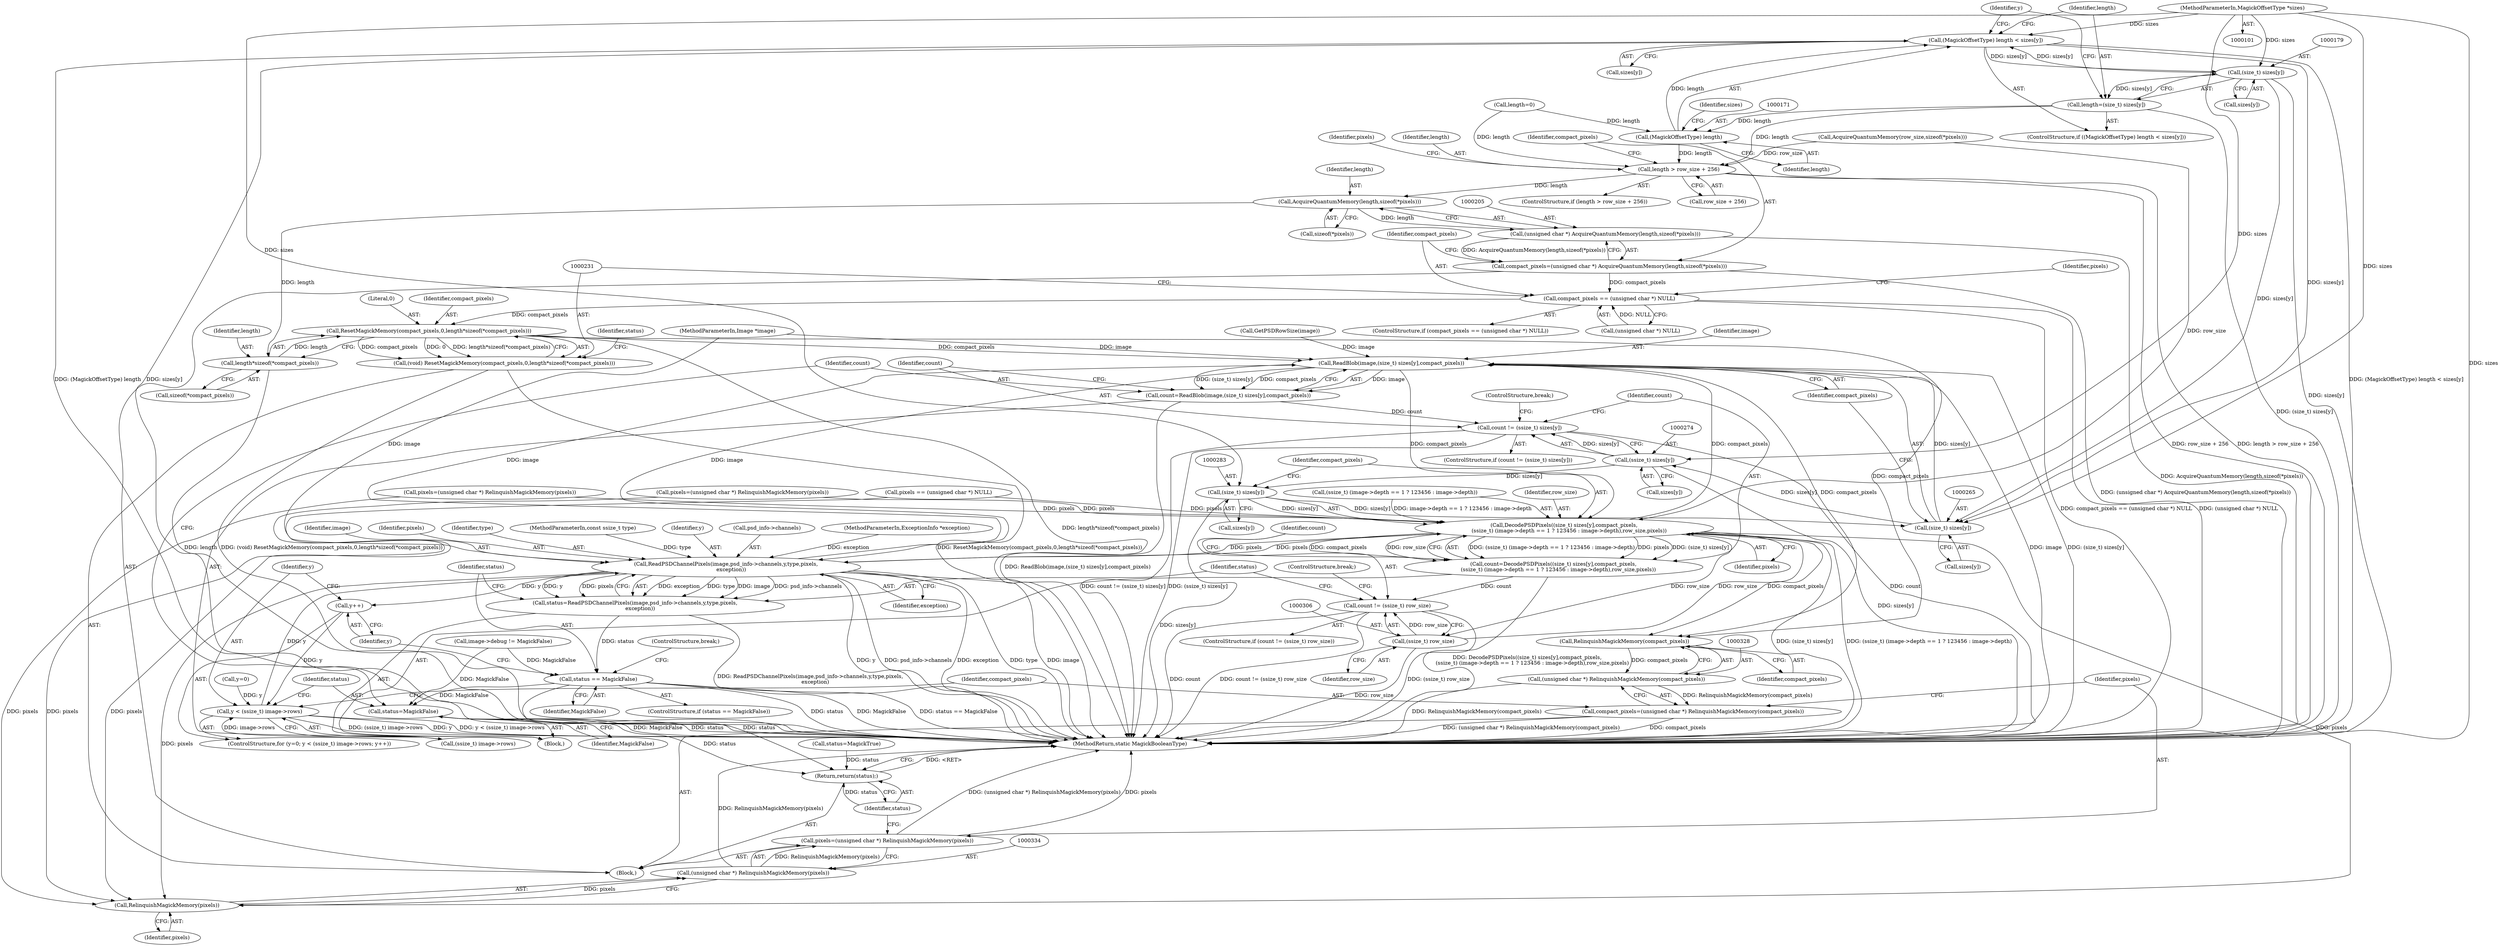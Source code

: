 digraph "0_ImageMagick_d4ec73f866a7c42a2e7f301fcd696e5cb7a7d3ab_0@pointer" {
"1000105" [label="(MethodParameterIn,MagickOffsetType *sizes)"];
"1000169" [label="(Call,(MagickOffsetType) length < sizes[y])"];
"1000178" [label="(Call,(size_t) sizes[y])"];
"1000176" [label="(Call,length=(size_t) sizes[y])"];
"1000170" [label="(Call,(MagickOffsetType) length)"];
"1000184" [label="(Call,length > row_size + 256)"];
"1000206" [label="(Call,AcquireQuantumMemory(length,sizeof(*pixels)))"];
"1000204" [label="(Call,(unsigned char *) AcquireQuantumMemory(length,sizeof(*pixels)))"];
"1000202" [label="(Call,compact_pixels=(unsigned char *) AcquireQuantumMemory(length,sizeof(*pixels)))"];
"1000212" [label="(Call,compact_pixels == (unsigned char *) NULL)"];
"1000232" [label="(Call,ResetMagickMemory(compact_pixels,0,length*sizeof(*compact_pixels)))"];
"1000230" [label="(Call,(void) ResetMagickMemory(compact_pixels,0,length*sizeof(*compact_pixels)))"];
"1000262" [label="(Call,ReadBlob(image,(size_t) sizes[y],compact_pixels))"];
"1000260" [label="(Call,count=ReadBlob(image,(size_t) sizes[y],compact_pixels))"];
"1000271" [label="(Call,count != (ssize_t) sizes[y])"];
"1000281" [label="(Call,DecodePSDPixels((size_t) sizes[y],compact_pixels,\n      (ssize_t) (image->depth == 1 ? 123456 : image->depth),row_size,pixels))"];
"1000279" [label="(Call,count=DecodePSDPixels((size_t) sizes[y],compact_pixels,\n      (ssize_t) (image->depth == 1 ? 123456 : image->depth),row_size,pixels))"];
"1000303" [label="(Call,count != (ssize_t) row_size)"];
"1000305" [label="(Call,(ssize_t) row_size)"];
"1000311" [label="(Call,ReadPSDChannelPixels(image,psd_info->channels,y,type,pixels,\n      exception))"];
"1000254" [label="(Call,y++)"];
"1000247" [label="(Call,y < (ssize_t) image->rows)"];
"1000309" [label="(Call,status=ReadPSDChannelPixels(image,psd_info->channels,y,type,pixels,\n      exception))"];
"1000321" [label="(Call,status == MagickFalse)"];
"1000257" [label="(Call,status=MagickFalse)"];
"1000337" [label="(Return,return(status);)"];
"1000335" [label="(Call,RelinquishMagickMemory(pixels))"];
"1000333" [label="(Call,(unsigned char *) RelinquishMagickMemory(pixels))"];
"1000331" [label="(Call,pixels=(unsigned char *) RelinquishMagickMemory(pixels))"];
"1000329" [label="(Call,RelinquishMagickMemory(compact_pixels))"];
"1000327" [label="(Call,(unsigned char *) RelinquishMagickMemory(compact_pixels))"];
"1000325" [label="(Call,compact_pixels=(unsigned char *) RelinquishMagickMemory(compact_pixels))"];
"1000235" [label="(Call,length*sizeof(*compact_pixels))"];
"1000264" [label="(Call,(size_t) sizes[y])"];
"1000273" [label="(Call,(ssize_t) sizes[y])"];
"1000282" [label="(Call,(size_t) sizes[y])"];
"1000204" [label="(Call,(unsigned char *) AcquireQuantumMemory(length,sizeof(*pixels)))"];
"1000104" [label="(MethodParameterIn,const ssize_t type)"];
"1000172" [label="(Identifier,length)"];
"1000281" [label="(Call,DecodePSDPixels((size_t) sizes[y],compact_pixels,\n      (ssize_t) (image->depth == 1 ? 123456 : image->depth),row_size,pixels))"];
"1000178" [label="(Call,(size_t) sizes[y])"];
"1000270" [label="(ControlStructure,if (count != (ssize_t) sizes[y]))"];
"1000234" [label="(Literal,0)"];
"1000105" [label="(MethodParameterIn,MagickOffsetType *sizes)"];
"1000180" [label="(Call,sizes[y])"];
"1000248" [label="(Identifier,y)"];
"1000219" [label="(Identifier,pixels)"];
"1000271" [label="(Call,count != (ssize_t) sizes[y])"];
"1000116" [label="(Call,image->debug != MagickFalse)"];
"1000176" [label="(Call,length=(size_t) sizes[y])"];
"1000263" [label="(Identifier,image)"];
"1000260" [label="(Call,count=ReadBlob(image,(size_t) sizes[y],compact_pixels))"];
"1000280" [label="(Identifier,count)"];
"1000212" [label="(Call,compact_pixels == (unsigned char *) NULL)"];
"1000311" [label="(Call,ReadPSDChannelPixels(image,psd_info->channels,y,type,pixels,\n      exception))"];
"1000262" [label="(Call,ReadBlob(image,(size_t) sizes[y],compact_pixels))"];
"1000321" [label="(Call,status == MagickFalse)"];
"1000256" [label="(Block,)"];
"1000275" [label="(Call,sizes[y])"];
"1000320" [label="(ControlStructure,if (status == MagickFalse))"];
"1000152" [label="(Call,length=0)"];
"1000243" [label="(ControlStructure,for (y=0; y < (ssize_t) image->rows; y++))"];
"1000316" [label="(Identifier,y)"];
"1000240" [label="(Call,status=MagickTrue)"];
"1000309" [label="(Call,status=ReadPSDChannelPixels(image,psd_info->channels,y,type,pixels,\n      exception))"];
"1000331" [label="(Call,pixels=(unsigned char *) RelinquishMagickMemory(pixels))"];
"1000207" [label="(Identifier,length)"];
"1000247" [label="(Call,y < (ssize_t) image->rows)"];
"1000279" [label="(Call,count=DecodePSDPixels((size_t) sizes[y],compact_pixels,\n      (ssize_t) (image->depth == 1 ? 123456 : image->depth),row_size,pixels))"];
"1000313" [label="(Call,psd_info->channels)"];
"1000107" [label="(Block,)"];
"1000319" [label="(Identifier,exception)"];
"1000326" [label="(Identifier,compact_pixels)"];
"1000177" [label="(Identifier,length)"];
"1000106" [label="(MethodParameterIn,ExceptionInfo *exception)"];
"1000168" [label="(ControlStructure,if ((MagickOffsetType) length < sizes[y]))"];
"1000304" [label="(Identifier,count)"];
"1000269" [label="(Identifier,compact_pixels)"];
"1000273" [label="(Call,(ssize_t) sizes[y])"];
"1000312" [label="(Identifier,image)"];
"1000338" [label="(Identifier,status)"];
"1000203" [label="(Identifier,compact_pixels)"];
"1000191" [label="(Identifier,pixels)"];
"1000327" [label="(Call,(unsigned char *) RelinquishMagickMemory(compact_pixels))"];
"1000332" [label="(Identifier,pixels)"];
"1000278" [label="(ControlStructure,break;)"];
"1000333" [label="(Call,(unsigned char *) RelinquishMagickMemory(pixels))"];
"1000206" [label="(Call,AcquireQuantumMemory(length,sizeof(*pixels)))"];
"1000318" [label="(Identifier,pixels)"];
"1000236" [label="(Identifier,length)"];
"1000230" [label="(Call,(void) ResetMagickMemory(compact_pixels,0,length*sizeof(*compact_pixels)))"];
"1000233" [label="(Identifier,compact_pixels)"];
"1000282" [label="(Call,(size_t) sizes[y])"];
"1000305" [label="(Call,(ssize_t) row_size)"];
"1000232" [label="(Call,ResetMagickMemory(compact_pixels,0,length*sizeof(*compact_pixels)))"];
"1000335" [label="(Call,RelinquishMagickMemory(pixels))"];
"1000218" [label="(Call,pixels=(unsigned char *) RelinquishMagickMemory(pixels))"];
"1000324" [label="(ControlStructure,break;)"];
"1000266" [label="(Call,sizes[y])"];
"1000235" [label="(Call,length*sizeof(*compact_pixels))"];
"1000325" [label="(Call,compact_pixels=(unsigned char *) RelinquishMagickMemory(compact_pixels))"];
"1000129" [label="(Call,GetPSDRowSize(image))"];
"1000308" [label="(ControlStructure,break;)"];
"1000135" [label="(Call,AcquireQuantumMemory(row_size,sizeof(*pixels)))"];
"1000261" [label="(Identifier,count)"];
"1000214" [label="(Call,(unsigned char *) NULL)"];
"1000307" [label="(Identifier,row_size)"];
"1000249" [label="(Call,(ssize_t) image->rows)"];
"1000184" [label="(Call,length > row_size + 256)"];
"1000264" [label="(Call,(size_t) sizes[y])"];
"1000244" [label="(Call,y=0)"];
"1000272" [label="(Identifier,count)"];
"1000339" [label="(MethodReturn,static MagickBooleanType)"];
"1000170" [label="(Call,(MagickOffsetType) length)"];
"1000186" [label="(Call,row_size + 256)"];
"1000300" [label="(Identifier,row_size)"];
"1000190" [label="(Call,pixels=(unsigned char *) RelinquishMagickMemory(pixels))"];
"1000258" [label="(Identifier,status)"];
"1000241" [label="(Identifier,status)"];
"1000301" [label="(Identifier,pixels)"];
"1000208" [label="(Call,sizeof(*pixels))"];
"1000322" [label="(Identifier,status)"];
"1000185" [label="(Identifier,length)"];
"1000330" [label="(Identifier,compact_pixels)"];
"1000211" [label="(ControlStructure,if (compact_pixels == (unsigned char *) NULL))"];
"1000183" [label="(ControlStructure,if (length > row_size + 256))"];
"1000329" [label="(Call,RelinquishMagickMemory(compact_pixels))"];
"1000317" [label="(Identifier,type)"];
"1000255" [label="(Identifier,y)"];
"1000336" [label="(Identifier,pixels)"];
"1000310" [label="(Identifier,status)"];
"1000303" [label="(Call,count != (ssize_t) row_size)"];
"1000202" [label="(Call,compact_pixels=(unsigned char *) AcquireQuantumMemory(length,sizeof(*pixels)))"];
"1000169" [label="(Call,(MagickOffsetType) length < sizes[y])"];
"1000259" [label="(Identifier,MagickFalse)"];
"1000323" [label="(Identifier,MagickFalse)"];
"1000284" [label="(Call,sizes[y])"];
"1000102" [label="(MethodParameterIn,Image *image)"];
"1000174" [label="(Identifier,sizes)"];
"1000337" [label="(Return,return(status);)"];
"1000237" [label="(Call,sizeof(*compact_pixels))"];
"1000213" [label="(Identifier,compact_pixels)"];
"1000141" [label="(Call,pixels == (unsigned char *) NULL)"];
"1000302" [label="(ControlStructure,if (count != (ssize_t) row_size))"];
"1000254" [label="(Call,y++)"];
"1000257" [label="(Call,status=MagickFalse)"];
"1000173" [label="(Call,sizes[y])"];
"1000287" [label="(Identifier,compact_pixels)"];
"1000167" [label="(Identifier,y)"];
"1000288" [label="(Call,(ssize_t) (image->depth == 1 ? 123456 : image->depth))"];
"1000105" -> "1000101"  [label="AST: "];
"1000105" -> "1000339"  [label="DDG: sizes"];
"1000105" -> "1000169"  [label="DDG: sizes"];
"1000105" -> "1000178"  [label="DDG: sizes"];
"1000105" -> "1000264"  [label="DDG: sizes"];
"1000105" -> "1000273"  [label="DDG: sizes"];
"1000105" -> "1000282"  [label="DDG: sizes"];
"1000169" -> "1000168"  [label="AST: "];
"1000169" -> "1000173"  [label="CFG: "];
"1000170" -> "1000169"  [label="AST: "];
"1000173" -> "1000169"  [label="AST: "];
"1000177" -> "1000169"  [label="CFG: "];
"1000167" -> "1000169"  [label="CFG: "];
"1000169" -> "1000339"  [label="DDG: (MagickOffsetType) length < sizes[y]"];
"1000169" -> "1000339"  [label="DDG: sizes[y]"];
"1000169" -> "1000339"  [label="DDG: (MagickOffsetType) length"];
"1000170" -> "1000169"  [label="DDG: length"];
"1000178" -> "1000169"  [label="DDG: sizes[y]"];
"1000169" -> "1000178"  [label="DDG: sizes[y]"];
"1000169" -> "1000264"  [label="DDG: sizes[y]"];
"1000178" -> "1000176"  [label="AST: "];
"1000178" -> "1000180"  [label="CFG: "];
"1000179" -> "1000178"  [label="AST: "];
"1000180" -> "1000178"  [label="AST: "];
"1000176" -> "1000178"  [label="CFG: "];
"1000178" -> "1000339"  [label="DDG: sizes[y]"];
"1000178" -> "1000176"  [label="DDG: sizes[y]"];
"1000178" -> "1000264"  [label="DDG: sizes[y]"];
"1000176" -> "1000168"  [label="AST: "];
"1000177" -> "1000176"  [label="AST: "];
"1000167" -> "1000176"  [label="CFG: "];
"1000176" -> "1000339"  [label="DDG: (size_t) sizes[y]"];
"1000176" -> "1000170"  [label="DDG: length"];
"1000176" -> "1000184"  [label="DDG: length"];
"1000170" -> "1000172"  [label="CFG: "];
"1000171" -> "1000170"  [label="AST: "];
"1000172" -> "1000170"  [label="AST: "];
"1000174" -> "1000170"  [label="CFG: "];
"1000152" -> "1000170"  [label="DDG: length"];
"1000170" -> "1000184"  [label="DDG: length"];
"1000184" -> "1000183"  [label="AST: "];
"1000184" -> "1000186"  [label="CFG: "];
"1000185" -> "1000184"  [label="AST: "];
"1000186" -> "1000184"  [label="AST: "];
"1000191" -> "1000184"  [label="CFG: "];
"1000203" -> "1000184"  [label="CFG: "];
"1000184" -> "1000339"  [label="DDG: row_size + 256"];
"1000184" -> "1000339"  [label="DDG: length > row_size + 256"];
"1000152" -> "1000184"  [label="DDG: length"];
"1000135" -> "1000184"  [label="DDG: row_size"];
"1000184" -> "1000206"  [label="DDG: length"];
"1000206" -> "1000204"  [label="AST: "];
"1000206" -> "1000208"  [label="CFG: "];
"1000207" -> "1000206"  [label="AST: "];
"1000208" -> "1000206"  [label="AST: "];
"1000204" -> "1000206"  [label="CFG: "];
"1000206" -> "1000204"  [label="DDG: length"];
"1000206" -> "1000235"  [label="DDG: length"];
"1000204" -> "1000202"  [label="AST: "];
"1000205" -> "1000204"  [label="AST: "];
"1000202" -> "1000204"  [label="CFG: "];
"1000204" -> "1000339"  [label="DDG: AcquireQuantumMemory(length,sizeof(*pixels))"];
"1000204" -> "1000202"  [label="DDG: AcquireQuantumMemory(length,sizeof(*pixels))"];
"1000202" -> "1000107"  [label="AST: "];
"1000203" -> "1000202"  [label="AST: "];
"1000213" -> "1000202"  [label="CFG: "];
"1000202" -> "1000339"  [label="DDG: (unsigned char *) AcquireQuantumMemory(length,sizeof(*pixels))"];
"1000202" -> "1000212"  [label="DDG: compact_pixels"];
"1000212" -> "1000211"  [label="AST: "];
"1000212" -> "1000214"  [label="CFG: "];
"1000213" -> "1000212"  [label="AST: "];
"1000214" -> "1000212"  [label="AST: "];
"1000219" -> "1000212"  [label="CFG: "];
"1000231" -> "1000212"  [label="CFG: "];
"1000212" -> "1000339"  [label="DDG: (unsigned char *) NULL"];
"1000212" -> "1000339"  [label="DDG: compact_pixels == (unsigned char *) NULL"];
"1000214" -> "1000212"  [label="DDG: NULL"];
"1000212" -> "1000232"  [label="DDG: compact_pixels"];
"1000232" -> "1000230"  [label="AST: "];
"1000232" -> "1000235"  [label="CFG: "];
"1000233" -> "1000232"  [label="AST: "];
"1000234" -> "1000232"  [label="AST: "];
"1000235" -> "1000232"  [label="AST: "];
"1000230" -> "1000232"  [label="CFG: "];
"1000232" -> "1000339"  [label="DDG: length*sizeof(*compact_pixels)"];
"1000232" -> "1000230"  [label="DDG: compact_pixels"];
"1000232" -> "1000230"  [label="DDG: 0"];
"1000232" -> "1000230"  [label="DDG: length*sizeof(*compact_pixels)"];
"1000235" -> "1000232"  [label="DDG: length"];
"1000232" -> "1000262"  [label="DDG: compact_pixels"];
"1000232" -> "1000329"  [label="DDG: compact_pixels"];
"1000230" -> "1000107"  [label="AST: "];
"1000231" -> "1000230"  [label="AST: "];
"1000241" -> "1000230"  [label="CFG: "];
"1000230" -> "1000339"  [label="DDG: ResetMagickMemory(compact_pixels,0,length*sizeof(*compact_pixels))"];
"1000230" -> "1000339"  [label="DDG: (void) ResetMagickMemory(compact_pixels,0,length*sizeof(*compact_pixels))"];
"1000262" -> "1000260"  [label="AST: "];
"1000262" -> "1000269"  [label="CFG: "];
"1000263" -> "1000262"  [label="AST: "];
"1000264" -> "1000262"  [label="AST: "];
"1000269" -> "1000262"  [label="AST: "];
"1000260" -> "1000262"  [label="CFG: "];
"1000262" -> "1000339"  [label="DDG: (size_t) sizes[y]"];
"1000262" -> "1000339"  [label="DDG: image"];
"1000262" -> "1000260"  [label="DDG: image"];
"1000262" -> "1000260"  [label="DDG: (size_t) sizes[y]"];
"1000262" -> "1000260"  [label="DDG: compact_pixels"];
"1000129" -> "1000262"  [label="DDG: image"];
"1000311" -> "1000262"  [label="DDG: image"];
"1000102" -> "1000262"  [label="DDG: image"];
"1000264" -> "1000262"  [label="DDG: sizes[y]"];
"1000281" -> "1000262"  [label="DDG: compact_pixels"];
"1000262" -> "1000281"  [label="DDG: compact_pixels"];
"1000262" -> "1000311"  [label="DDG: image"];
"1000262" -> "1000329"  [label="DDG: compact_pixels"];
"1000260" -> "1000256"  [label="AST: "];
"1000261" -> "1000260"  [label="AST: "];
"1000272" -> "1000260"  [label="CFG: "];
"1000260" -> "1000339"  [label="DDG: ReadBlob(image,(size_t) sizes[y],compact_pixels)"];
"1000260" -> "1000271"  [label="DDG: count"];
"1000271" -> "1000270"  [label="AST: "];
"1000271" -> "1000273"  [label="CFG: "];
"1000272" -> "1000271"  [label="AST: "];
"1000273" -> "1000271"  [label="AST: "];
"1000278" -> "1000271"  [label="CFG: "];
"1000280" -> "1000271"  [label="CFG: "];
"1000271" -> "1000339"  [label="DDG: (ssize_t) sizes[y]"];
"1000271" -> "1000339"  [label="DDG: count"];
"1000271" -> "1000339"  [label="DDG: count != (ssize_t) sizes[y]"];
"1000273" -> "1000271"  [label="DDG: sizes[y]"];
"1000281" -> "1000279"  [label="AST: "];
"1000281" -> "1000301"  [label="CFG: "];
"1000282" -> "1000281"  [label="AST: "];
"1000287" -> "1000281"  [label="AST: "];
"1000288" -> "1000281"  [label="AST: "];
"1000300" -> "1000281"  [label="AST: "];
"1000301" -> "1000281"  [label="AST: "];
"1000279" -> "1000281"  [label="CFG: "];
"1000281" -> "1000339"  [label="DDG: (size_t) sizes[y]"];
"1000281" -> "1000339"  [label="DDG: (ssize_t) (image->depth == 1 ? 123456 : image->depth)"];
"1000281" -> "1000279"  [label="DDG: (ssize_t) (image->depth == 1 ? 123456 : image->depth)"];
"1000281" -> "1000279"  [label="DDG: pixels"];
"1000281" -> "1000279"  [label="DDG: (size_t) sizes[y]"];
"1000281" -> "1000279"  [label="DDG: compact_pixels"];
"1000281" -> "1000279"  [label="DDG: row_size"];
"1000282" -> "1000281"  [label="DDG: sizes[y]"];
"1000288" -> "1000281"  [label="DDG: image->depth == 1 ? 123456 : image->depth"];
"1000305" -> "1000281"  [label="DDG: row_size"];
"1000135" -> "1000281"  [label="DDG: row_size"];
"1000141" -> "1000281"  [label="DDG: pixels"];
"1000311" -> "1000281"  [label="DDG: pixels"];
"1000218" -> "1000281"  [label="DDG: pixels"];
"1000190" -> "1000281"  [label="DDG: pixels"];
"1000281" -> "1000305"  [label="DDG: row_size"];
"1000281" -> "1000311"  [label="DDG: pixels"];
"1000281" -> "1000329"  [label="DDG: compact_pixels"];
"1000281" -> "1000335"  [label="DDG: pixels"];
"1000279" -> "1000256"  [label="AST: "];
"1000280" -> "1000279"  [label="AST: "];
"1000304" -> "1000279"  [label="CFG: "];
"1000279" -> "1000339"  [label="DDG: DecodePSDPixels((size_t) sizes[y],compact_pixels,\n      (ssize_t) (image->depth == 1 ? 123456 : image->depth),row_size,pixels)"];
"1000279" -> "1000303"  [label="DDG: count"];
"1000303" -> "1000302"  [label="AST: "];
"1000303" -> "1000305"  [label="CFG: "];
"1000304" -> "1000303"  [label="AST: "];
"1000305" -> "1000303"  [label="AST: "];
"1000308" -> "1000303"  [label="CFG: "];
"1000310" -> "1000303"  [label="CFG: "];
"1000303" -> "1000339"  [label="DDG: count"];
"1000303" -> "1000339"  [label="DDG: count != (ssize_t) row_size"];
"1000303" -> "1000339"  [label="DDG: (ssize_t) row_size"];
"1000305" -> "1000303"  [label="DDG: row_size"];
"1000305" -> "1000307"  [label="CFG: "];
"1000306" -> "1000305"  [label="AST: "];
"1000307" -> "1000305"  [label="AST: "];
"1000305" -> "1000339"  [label="DDG: row_size"];
"1000311" -> "1000309"  [label="AST: "];
"1000311" -> "1000319"  [label="CFG: "];
"1000312" -> "1000311"  [label="AST: "];
"1000313" -> "1000311"  [label="AST: "];
"1000316" -> "1000311"  [label="AST: "];
"1000317" -> "1000311"  [label="AST: "];
"1000318" -> "1000311"  [label="AST: "];
"1000319" -> "1000311"  [label="AST: "];
"1000309" -> "1000311"  [label="CFG: "];
"1000311" -> "1000339"  [label="DDG: image"];
"1000311" -> "1000339"  [label="DDG: y"];
"1000311" -> "1000339"  [label="DDG: psd_info->channels"];
"1000311" -> "1000339"  [label="DDG: exception"];
"1000311" -> "1000339"  [label="DDG: type"];
"1000311" -> "1000254"  [label="DDG: y"];
"1000311" -> "1000309"  [label="DDG: exception"];
"1000311" -> "1000309"  [label="DDG: type"];
"1000311" -> "1000309"  [label="DDG: image"];
"1000311" -> "1000309"  [label="DDG: psd_info->channels"];
"1000311" -> "1000309"  [label="DDG: y"];
"1000311" -> "1000309"  [label="DDG: pixels"];
"1000102" -> "1000311"  [label="DDG: image"];
"1000247" -> "1000311"  [label="DDG: y"];
"1000104" -> "1000311"  [label="DDG: type"];
"1000106" -> "1000311"  [label="DDG: exception"];
"1000311" -> "1000335"  [label="DDG: pixels"];
"1000254" -> "1000243"  [label="AST: "];
"1000254" -> "1000255"  [label="CFG: "];
"1000255" -> "1000254"  [label="AST: "];
"1000248" -> "1000254"  [label="CFG: "];
"1000254" -> "1000247"  [label="DDG: y"];
"1000247" -> "1000243"  [label="AST: "];
"1000247" -> "1000249"  [label="CFG: "];
"1000248" -> "1000247"  [label="AST: "];
"1000249" -> "1000247"  [label="AST: "];
"1000258" -> "1000247"  [label="CFG: "];
"1000326" -> "1000247"  [label="CFG: "];
"1000247" -> "1000339"  [label="DDG: y"];
"1000247" -> "1000339"  [label="DDG: y < (ssize_t) image->rows"];
"1000247" -> "1000339"  [label="DDG: (ssize_t) image->rows"];
"1000244" -> "1000247"  [label="DDG: y"];
"1000249" -> "1000247"  [label="DDG: image->rows"];
"1000309" -> "1000256"  [label="AST: "];
"1000310" -> "1000309"  [label="AST: "];
"1000322" -> "1000309"  [label="CFG: "];
"1000309" -> "1000339"  [label="DDG: ReadPSDChannelPixels(image,psd_info->channels,y,type,pixels,\n      exception)"];
"1000309" -> "1000321"  [label="DDG: status"];
"1000321" -> "1000320"  [label="AST: "];
"1000321" -> "1000323"  [label="CFG: "];
"1000322" -> "1000321"  [label="AST: "];
"1000323" -> "1000321"  [label="AST: "];
"1000324" -> "1000321"  [label="CFG: "];
"1000255" -> "1000321"  [label="CFG: "];
"1000321" -> "1000339"  [label="DDG: status"];
"1000321" -> "1000339"  [label="DDG: MagickFalse"];
"1000321" -> "1000339"  [label="DDG: status == MagickFalse"];
"1000321" -> "1000257"  [label="DDG: MagickFalse"];
"1000116" -> "1000321"  [label="DDG: MagickFalse"];
"1000321" -> "1000337"  [label="DDG: status"];
"1000257" -> "1000256"  [label="AST: "];
"1000257" -> "1000259"  [label="CFG: "];
"1000258" -> "1000257"  [label="AST: "];
"1000259" -> "1000257"  [label="AST: "];
"1000261" -> "1000257"  [label="CFG: "];
"1000257" -> "1000339"  [label="DDG: MagickFalse"];
"1000257" -> "1000339"  [label="DDG: status"];
"1000116" -> "1000257"  [label="DDG: MagickFalse"];
"1000257" -> "1000337"  [label="DDG: status"];
"1000337" -> "1000107"  [label="AST: "];
"1000337" -> "1000338"  [label="CFG: "];
"1000338" -> "1000337"  [label="AST: "];
"1000339" -> "1000337"  [label="CFG: "];
"1000337" -> "1000339"  [label="DDG: <RET>"];
"1000338" -> "1000337"  [label="DDG: status"];
"1000240" -> "1000337"  [label="DDG: status"];
"1000335" -> "1000333"  [label="AST: "];
"1000335" -> "1000336"  [label="CFG: "];
"1000336" -> "1000335"  [label="AST: "];
"1000333" -> "1000335"  [label="CFG: "];
"1000335" -> "1000333"  [label="DDG: pixels"];
"1000141" -> "1000335"  [label="DDG: pixels"];
"1000218" -> "1000335"  [label="DDG: pixels"];
"1000190" -> "1000335"  [label="DDG: pixels"];
"1000333" -> "1000331"  [label="AST: "];
"1000334" -> "1000333"  [label="AST: "];
"1000331" -> "1000333"  [label="CFG: "];
"1000333" -> "1000339"  [label="DDG: RelinquishMagickMemory(pixels)"];
"1000333" -> "1000331"  [label="DDG: RelinquishMagickMemory(pixels)"];
"1000331" -> "1000107"  [label="AST: "];
"1000332" -> "1000331"  [label="AST: "];
"1000338" -> "1000331"  [label="CFG: "];
"1000331" -> "1000339"  [label="DDG: (unsigned char *) RelinquishMagickMemory(pixels)"];
"1000331" -> "1000339"  [label="DDG: pixels"];
"1000329" -> "1000327"  [label="AST: "];
"1000329" -> "1000330"  [label="CFG: "];
"1000330" -> "1000329"  [label="AST: "];
"1000327" -> "1000329"  [label="CFG: "];
"1000329" -> "1000327"  [label="DDG: compact_pixels"];
"1000327" -> "1000325"  [label="AST: "];
"1000328" -> "1000327"  [label="AST: "];
"1000325" -> "1000327"  [label="CFG: "];
"1000327" -> "1000339"  [label="DDG: RelinquishMagickMemory(compact_pixels)"];
"1000327" -> "1000325"  [label="DDG: RelinquishMagickMemory(compact_pixels)"];
"1000325" -> "1000107"  [label="AST: "];
"1000326" -> "1000325"  [label="AST: "];
"1000332" -> "1000325"  [label="CFG: "];
"1000325" -> "1000339"  [label="DDG: compact_pixels"];
"1000325" -> "1000339"  [label="DDG: (unsigned char *) RelinquishMagickMemory(compact_pixels)"];
"1000235" -> "1000237"  [label="CFG: "];
"1000236" -> "1000235"  [label="AST: "];
"1000237" -> "1000235"  [label="AST: "];
"1000235" -> "1000339"  [label="DDG: length"];
"1000264" -> "1000266"  [label="CFG: "];
"1000265" -> "1000264"  [label="AST: "];
"1000266" -> "1000264"  [label="AST: "];
"1000269" -> "1000264"  [label="CFG: "];
"1000282" -> "1000264"  [label="DDG: sizes[y]"];
"1000264" -> "1000273"  [label="DDG: sizes[y]"];
"1000273" -> "1000275"  [label="CFG: "];
"1000274" -> "1000273"  [label="AST: "];
"1000275" -> "1000273"  [label="AST: "];
"1000273" -> "1000339"  [label="DDG: sizes[y]"];
"1000273" -> "1000282"  [label="DDG: sizes[y]"];
"1000282" -> "1000284"  [label="CFG: "];
"1000283" -> "1000282"  [label="AST: "];
"1000284" -> "1000282"  [label="AST: "];
"1000287" -> "1000282"  [label="CFG: "];
"1000282" -> "1000339"  [label="DDG: sizes[y]"];
}
